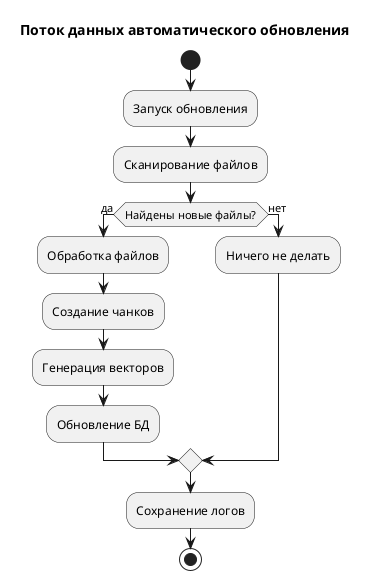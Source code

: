 @startuml

title Поток данных автоматического обновления

start
:Запуск обновления;
:Сканирование файлов;
if (Найдены новые файлы?) then (да)
  :Обработка файлов;
  :Создание чанков;
  :Генерация векторов;
  :Обновление БД;
else (нет)
  :Ничего не делать;
endif
:Сохранение логов;
stop

@enduml
